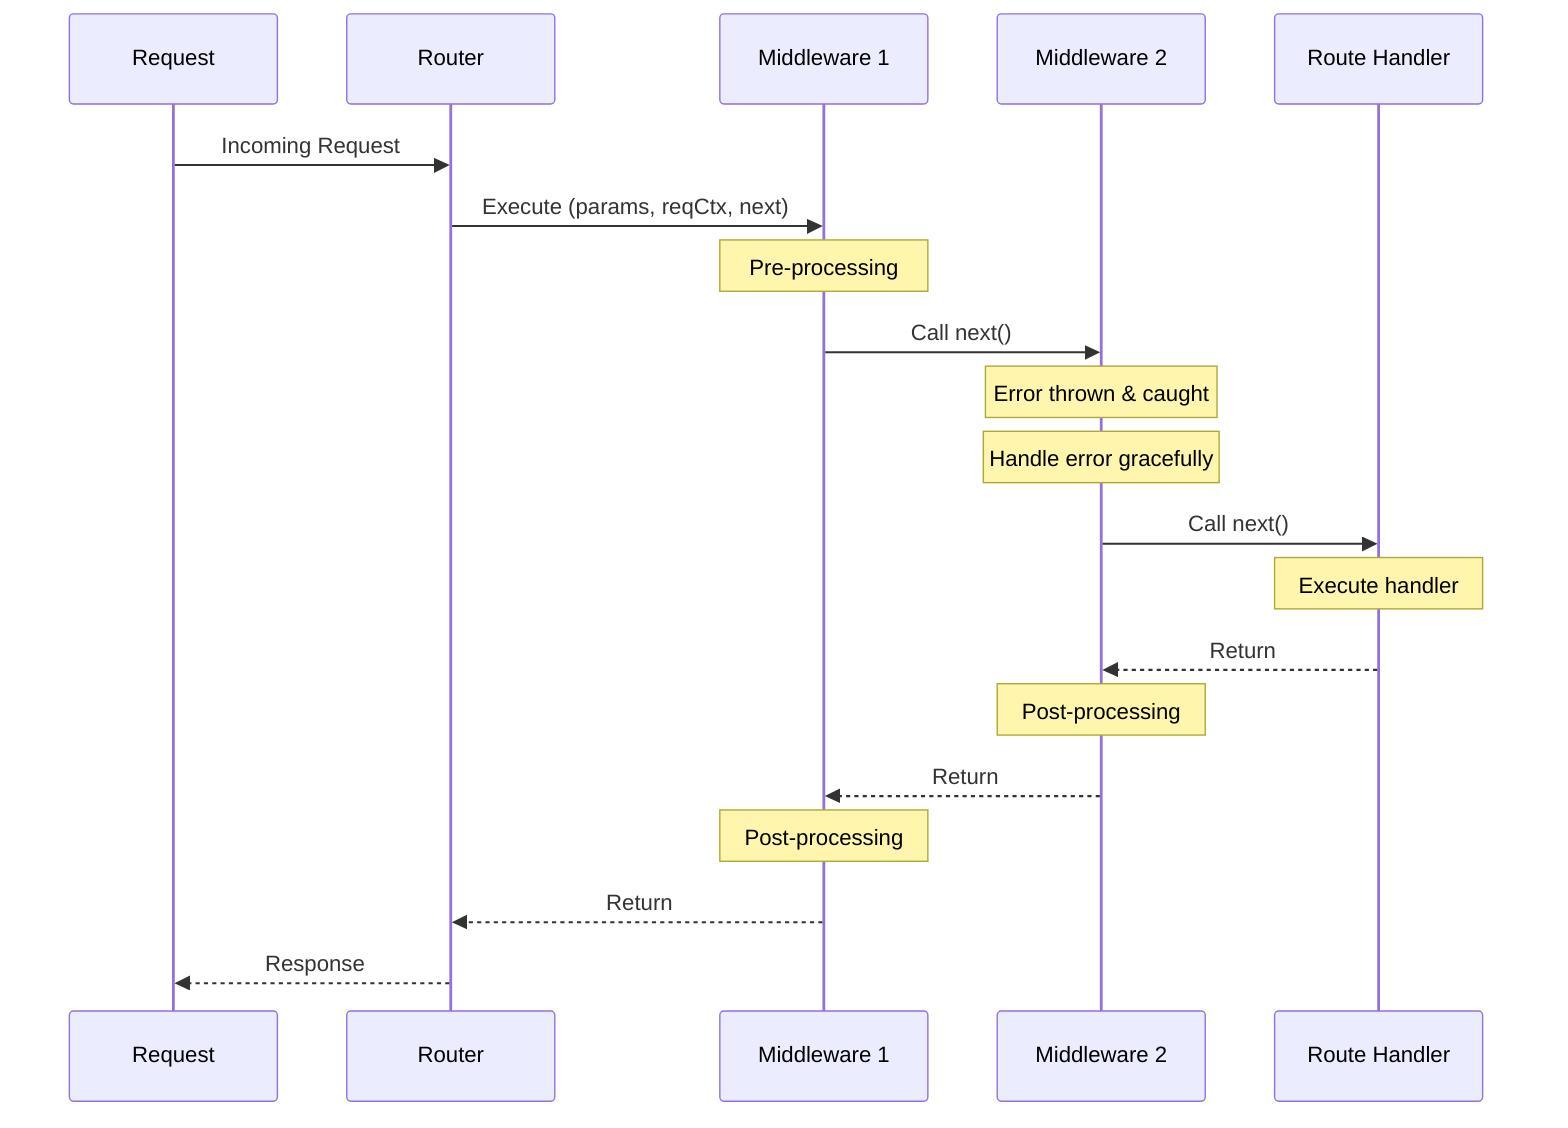 sequenceDiagram
    participant Request
    participant Router
    participant M1 as Middleware 1
    participant M2 as Middleware 2
    participant Handler as Route Handler

    Request->>Router: Incoming Request
    Router->>M1: Execute (params, reqCtx, next)
    Note over M1: Pre-processing
    M1->>M2: Call next()
    Note over M2: Error thrown & caught
    Note over M2: Handle error gracefully
    M2->>Handler: Call next()
    Note over Handler: Execute handler
    Handler-->>M2: Return
    Note over M2: Post-processing
    M2-->>M1: Return
    Note over M1: Post-processing
    M1-->>Router: Return
    Router-->>Request: Response